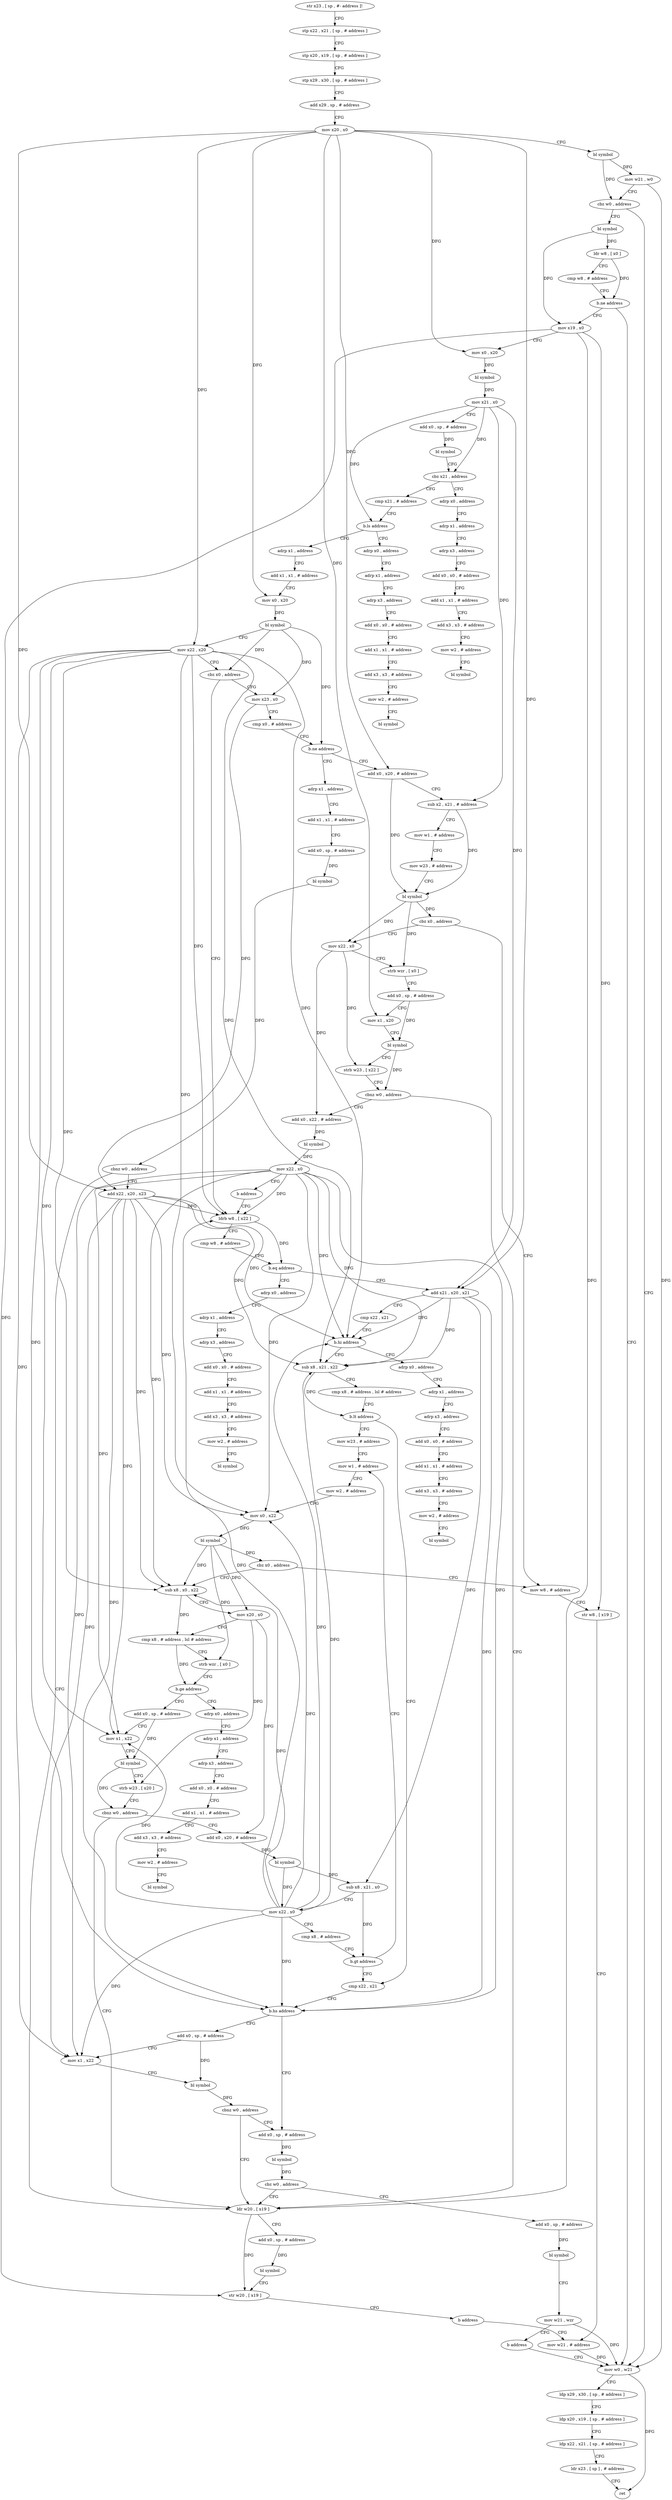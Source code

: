 digraph "func" {
"4234908" [label = "str x23 , [ sp , #- address ]!" ]
"4234912" [label = "stp x22 , x21 , [ sp , # address ]" ]
"4234916" [label = "stp x20 , x19 , [ sp , # address ]" ]
"4234920" [label = "stp x29 , x30 , [ sp , # address ]" ]
"4234924" [label = "add x29 , sp , # address" ]
"4234928" [label = "mov x20 , x0" ]
"4234932" [label = "bl symbol" ]
"4234936" [label = "mov w21 , w0" ]
"4234940" [label = "cbz w0 , address" ]
"4235316" [label = "mov w0 , w21" ]
"4234944" [label = "bl symbol" ]
"4235320" [label = "ldp x29 , x30 , [ sp , # address ]" ]
"4235324" [label = "ldp x20 , x19 , [ sp , # address ]" ]
"4235328" [label = "ldp x22 , x21 , [ sp , # address ]" ]
"4235332" [label = "ldr x23 , [ sp ] , # address" ]
"4235336" [label = "ret" ]
"4234948" [label = "ldr w8 , [ x0 ]" ]
"4234952" [label = "cmp w8 , # address" ]
"4234956" [label = "b.ne address" ]
"4234960" [label = "mov x19 , x0" ]
"4234964" [label = "mov x0 , x20" ]
"4234968" [label = "bl symbol" ]
"4234972" [label = "mov x21 , x0" ]
"4234976" [label = "add x0 , sp , # address" ]
"4234980" [label = "bl symbol" ]
"4234984" [label = "cbz x21 , address" ]
"4235388" [label = "adrp x0 , address" ]
"4234988" [label = "cmp x21 , # address" ]
"4235392" [label = "adrp x1 , address" ]
"4235396" [label = "adrp x3 , address" ]
"4235400" [label = "add x0 , x0 , # address" ]
"4235404" [label = "add x1 , x1 , # address" ]
"4235408" [label = "add x3 , x3 , # address" ]
"4235412" [label = "mov w2 , # address" ]
"4235416" [label = "bl symbol" ]
"4234992" [label = "b.ls address" ]
"4235420" [label = "adrp x0 , address" ]
"4234996" [label = "adrp x1 , address" ]
"4235424" [label = "adrp x1 , address" ]
"4235428" [label = "adrp x3 , address" ]
"4235432" [label = "add x0 , x0 , # address" ]
"4235436" [label = "add x1 , x1 , # address" ]
"4235440" [label = "add x3 , x3 , # address" ]
"4235444" [label = "mov w2 , # address" ]
"4235448" [label = "bl symbol" ]
"4235000" [label = "add x1 , x1 , # address" ]
"4235004" [label = "mov x0 , x20" ]
"4235008" [label = "bl symbol" ]
"4235012" [label = "mov x22 , x20" ]
"4235016" [label = "cbz x0 , address" ]
"4235124" [label = "ldrb w8 , [ x22 ]" ]
"4235020" [label = "mov x23 , x0" ]
"4235128" [label = "cmp w8 , # address" ]
"4235132" [label = "b.eq address" ]
"4235452" [label = "adrp x0 , address" ]
"4235136" [label = "add x21 , x20 , x21" ]
"4235024" [label = "cmp x0 , # address" ]
"4235028" [label = "b.ne address" ]
"4235100" [label = "adrp x1 , address" ]
"4235032" [label = "add x0 , x20 , # address" ]
"4235456" [label = "adrp x1 , address" ]
"4235460" [label = "adrp x3 , address" ]
"4235464" [label = "add x0 , x0 , # address" ]
"4235468" [label = "add x1 , x1 , # address" ]
"4235472" [label = "add x3 , x3 , # address" ]
"4235476" [label = "mov w2 , # address" ]
"4235480" [label = "bl symbol" ]
"4235140" [label = "cmp x22 , x21" ]
"4235144" [label = "b.hi address" ]
"4235484" [label = "adrp x0 , address" ]
"4235148" [label = "sub x8 , x21 , x22" ]
"4235104" [label = "add x1 , x1 , # address" ]
"4235108" [label = "add x0 , sp , # address" ]
"4235112" [label = "bl symbol" ]
"4235116" [label = "cbnz w0 , address" ]
"4235284" [label = "ldr w20 , [ x19 ]" ]
"4235120" [label = "add x22 , x20 , x23" ]
"4235036" [label = "sub x2 , x21 , # address" ]
"4235040" [label = "mov w1 , # address" ]
"4235044" [label = "mov w23 , # address" ]
"4235048" [label = "bl symbol" ]
"4235052" [label = "cbz x0 , address" ]
"4235304" [label = "mov w8 , # address" ]
"4235056" [label = "mov x22 , x0" ]
"4235488" [label = "adrp x1 , address" ]
"4235492" [label = "adrp x3 , address" ]
"4235496" [label = "add x0 , x0 , # address" ]
"4235500" [label = "add x1 , x1 , # address" ]
"4235504" [label = "add x3 , x3 , # address" ]
"4235508" [label = "mov w2 , # address" ]
"4235512" [label = "bl symbol" ]
"4235152" [label = "cmp x8 , # address , lsl # address" ]
"4235156" [label = "b.lt address" ]
"4235248" [label = "cmp x22 , x21" ]
"4235160" [label = "mov w23 , # address" ]
"4235288" [label = "add x0 , sp , # address" ]
"4235292" [label = "bl symbol" ]
"4235296" [label = "str w20 , [ x19 ]" ]
"4235300" [label = "b address" ]
"4235312" [label = "mov w21 , # address" ]
"4235308" [label = "str w8 , [ x19 ]" ]
"4235060" [label = "strb wzr , [ x0 ]" ]
"4235064" [label = "add x0 , sp , # address" ]
"4235068" [label = "mov x1 , x20" ]
"4235072" [label = "bl symbol" ]
"4235076" [label = "strb w23 , [ x22 ]" ]
"4235080" [label = "cbnz w0 , address" ]
"4235084" [label = "add x0 , x22 , # address" ]
"4235252" [label = "b.hs address" ]
"4235272" [label = "add x0 , sp , # address" ]
"4235256" [label = "add x0 , sp , # address" ]
"4235164" [label = "mov w1 , # address" ]
"4235088" [label = "bl symbol" ]
"4235092" [label = "mov x22 , x0" ]
"4235096" [label = "b address" ]
"4235276" [label = "bl symbol" ]
"4235280" [label = "cbz w0 , address" ]
"4235340" [label = "add x0 , sp , # address" ]
"4235260" [label = "mov x1 , x22" ]
"4235264" [label = "bl symbol" ]
"4235268" [label = "cbnz w0 , address" ]
"4235184" [label = "sub x8 , x0 , x22" ]
"4235188" [label = "mov x20 , x0" ]
"4235192" [label = "cmp x8 , # address , lsl # address" ]
"4235196" [label = "strb wzr , [ x0 ]" ]
"4235200" [label = "b.ge address" ]
"4235356" [label = "adrp x0 , address" ]
"4235204" [label = "add x0 , sp , # address" ]
"4235344" [label = "bl symbol" ]
"4235348" [label = "mov w21 , wzr" ]
"4235352" [label = "b address" ]
"4235360" [label = "adrp x1 , address" ]
"4235364" [label = "adrp x3 , address" ]
"4235368" [label = "add x0 , x0 , # address" ]
"4235372" [label = "add x1 , x1 , # address" ]
"4235376" [label = "add x3 , x3 , # address" ]
"4235380" [label = "mov w2 , # address" ]
"4235384" [label = "bl symbol" ]
"4235208" [label = "mov x1 , x22" ]
"4235212" [label = "bl symbol" ]
"4235216" [label = "strb w23 , [ x20 ]" ]
"4235220" [label = "cbnz w0 , address" ]
"4235224" [label = "add x0 , x20 , # address" ]
"4235228" [label = "bl symbol" ]
"4235232" [label = "sub x8 , x21 , x0" ]
"4235236" [label = "mov x22 , x0" ]
"4235240" [label = "cmp x8 , # address" ]
"4235244" [label = "b.gt address" ]
"4235168" [label = "mov w2 , # address" ]
"4235172" [label = "mov x0 , x22" ]
"4235176" [label = "bl symbol" ]
"4235180" [label = "cbz x0 , address" ]
"4234908" -> "4234912" [ label = "CFG" ]
"4234912" -> "4234916" [ label = "CFG" ]
"4234916" -> "4234920" [ label = "CFG" ]
"4234920" -> "4234924" [ label = "CFG" ]
"4234924" -> "4234928" [ label = "CFG" ]
"4234928" -> "4234932" [ label = "CFG" ]
"4234928" -> "4234964" [ label = "DFG" ]
"4234928" -> "4235004" [ label = "DFG" ]
"4234928" -> "4235012" [ label = "DFG" ]
"4234928" -> "4235136" [ label = "DFG" ]
"4234928" -> "4235032" [ label = "DFG" ]
"4234928" -> "4235120" [ label = "DFG" ]
"4234928" -> "4235068" [ label = "DFG" ]
"4234932" -> "4234936" [ label = "DFG" ]
"4234932" -> "4234940" [ label = "DFG" ]
"4234936" -> "4234940" [ label = "CFG" ]
"4234936" -> "4235316" [ label = "DFG" ]
"4234940" -> "4235316" [ label = "CFG" ]
"4234940" -> "4234944" [ label = "CFG" ]
"4235316" -> "4235320" [ label = "CFG" ]
"4235316" -> "4235336" [ label = "DFG" ]
"4234944" -> "4234948" [ label = "DFG" ]
"4234944" -> "4234960" [ label = "DFG" ]
"4235320" -> "4235324" [ label = "CFG" ]
"4235324" -> "4235328" [ label = "CFG" ]
"4235328" -> "4235332" [ label = "CFG" ]
"4235332" -> "4235336" [ label = "CFG" ]
"4234948" -> "4234952" [ label = "CFG" ]
"4234948" -> "4234956" [ label = "DFG" ]
"4234952" -> "4234956" [ label = "CFG" ]
"4234956" -> "4235316" [ label = "CFG" ]
"4234956" -> "4234960" [ label = "CFG" ]
"4234960" -> "4234964" [ label = "CFG" ]
"4234960" -> "4235284" [ label = "DFG" ]
"4234960" -> "4235296" [ label = "DFG" ]
"4234960" -> "4235308" [ label = "DFG" ]
"4234964" -> "4234968" [ label = "DFG" ]
"4234968" -> "4234972" [ label = "DFG" ]
"4234972" -> "4234976" [ label = "CFG" ]
"4234972" -> "4234984" [ label = "DFG" ]
"4234972" -> "4234992" [ label = "DFG" ]
"4234972" -> "4235136" [ label = "DFG" ]
"4234972" -> "4235036" [ label = "DFG" ]
"4234976" -> "4234980" [ label = "DFG" ]
"4234980" -> "4234984" [ label = "CFG" ]
"4234984" -> "4235388" [ label = "CFG" ]
"4234984" -> "4234988" [ label = "CFG" ]
"4235388" -> "4235392" [ label = "CFG" ]
"4234988" -> "4234992" [ label = "CFG" ]
"4235392" -> "4235396" [ label = "CFG" ]
"4235396" -> "4235400" [ label = "CFG" ]
"4235400" -> "4235404" [ label = "CFG" ]
"4235404" -> "4235408" [ label = "CFG" ]
"4235408" -> "4235412" [ label = "CFG" ]
"4235412" -> "4235416" [ label = "CFG" ]
"4234992" -> "4235420" [ label = "CFG" ]
"4234992" -> "4234996" [ label = "CFG" ]
"4235420" -> "4235424" [ label = "CFG" ]
"4234996" -> "4235000" [ label = "CFG" ]
"4235424" -> "4235428" [ label = "CFG" ]
"4235428" -> "4235432" [ label = "CFG" ]
"4235432" -> "4235436" [ label = "CFG" ]
"4235436" -> "4235440" [ label = "CFG" ]
"4235440" -> "4235444" [ label = "CFG" ]
"4235444" -> "4235448" [ label = "CFG" ]
"4235000" -> "4235004" [ label = "CFG" ]
"4235004" -> "4235008" [ label = "DFG" ]
"4235008" -> "4235012" [ label = "CFG" ]
"4235008" -> "4235016" [ label = "DFG" ]
"4235008" -> "4235020" [ label = "DFG" ]
"4235008" -> "4235028" [ label = "DFG" ]
"4235012" -> "4235016" [ label = "CFG" ]
"4235012" -> "4235124" [ label = "DFG" ]
"4235012" -> "4235144" [ label = "DFG" ]
"4235012" -> "4235148" [ label = "DFG" ]
"4235012" -> "4235252" [ label = "DFG" ]
"4235012" -> "4235260" [ label = "DFG" ]
"4235012" -> "4235172" [ label = "DFG" ]
"4235012" -> "4235184" [ label = "DFG" ]
"4235012" -> "4235208" [ label = "DFG" ]
"4235016" -> "4235124" [ label = "CFG" ]
"4235016" -> "4235020" [ label = "CFG" ]
"4235124" -> "4235128" [ label = "CFG" ]
"4235124" -> "4235132" [ label = "DFG" ]
"4235020" -> "4235024" [ label = "CFG" ]
"4235020" -> "4235120" [ label = "DFG" ]
"4235128" -> "4235132" [ label = "CFG" ]
"4235132" -> "4235452" [ label = "CFG" ]
"4235132" -> "4235136" [ label = "CFG" ]
"4235452" -> "4235456" [ label = "CFG" ]
"4235136" -> "4235140" [ label = "CFG" ]
"4235136" -> "4235144" [ label = "DFG" ]
"4235136" -> "4235148" [ label = "DFG" ]
"4235136" -> "4235252" [ label = "DFG" ]
"4235136" -> "4235232" [ label = "DFG" ]
"4235024" -> "4235028" [ label = "CFG" ]
"4235028" -> "4235100" [ label = "CFG" ]
"4235028" -> "4235032" [ label = "CFG" ]
"4235100" -> "4235104" [ label = "CFG" ]
"4235032" -> "4235036" [ label = "CFG" ]
"4235032" -> "4235048" [ label = "DFG" ]
"4235456" -> "4235460" [ label = "CFG" ]
"4235460" -> "4235464" [ label = "CFG" ]
"4235464" -> "4235468" [ label = "CFG" ]
"4235468" -> "4235472" [ label = "CFG" ]
"4235472" -> "4235476" [ label = "CFG" ]
"4235476" -> "4235480" [ label = "CFG" ]
"4235140" -> "4235144" [ label = "CFG" ]
"4235144" -> "4235484" [ label = "CFG" ]
"4235144" -> "4235148" [ label = "CFG" ]
"4235484" -> "4235488" [ label = "CFG" ]
"4235148" -> "4235152" [ label = "CFG" ]
"4235148" -> "4235156" [ label = "DFG" ]
"4235104" -> "4235108" [ label = "CFG" ]
"4235108" -> "4235112" [ label = "DFG" ]
"4235112" -> "4235116" [ label = "DFG" ]
"4235116" -> "4235284" [ label = "CFG" ]
"4235116" -> "4235120" [ label = "CFG" ]
"4235284" -> "4235288" [ label = "CFG" ]
"4235284" -> "4235296" [ label = "DFG" ]
"4235120" -> "4235124" [ label = "DFG" ]
"4235120" -> "4235148" [ label = "DFG" ]
"4235120" -> "4235144" [ label = "DFG" ]
"4235120" -> "4235252" [ label = "DFG" ]
"4235120" -> "4235260" [ label = "DFG" ]
"4235120" -> "4235172" [ label = "DFG" ]
"4235120" -> "4235184" [ label = "DFG" ]
"4235120" -> "4235208" [ label = "DFG" ]
"4235036" -> "4235040" [ label = "CFG" ]
"4235036" -> "4235048" [ label = "DFG" ]
"4235040" -> "4235044" [ label = "CFG" ]
"4235044" -> "4235048" [ label = "CFG" ]
"4235048" -> "4235052" [ label = "DFG" ]
"4235048" -> "4235056" [ label = "DFG" ]
"4235048" -> "4235060" [ label = "DFG" ]
"4235052" -> "4235304" [ label = "CFG" ]
"4235052" -> "4235056" [ label = "CFG" ]
"4235304" -> "4235308" [ label = "CFG" ]
"4235056" -> "4235060" [ label = "CFG" ]
"4235056" -> "4235076" [ label = "DFG" ]
"4235056" -> "4235084" [ label = "DFG" ]
"4235488" -> "4235492" [ label = "CFG" ]
"4235492" -> "4235496" [ label = "CFG" ]
"4235496" -> "4235500" [ label = "CFG" ]
"4235500" -> "4235504" [ label = "CFG" ]
"4235504" -> "4235508" [ label = "CFG" ]
"4235508" -> "4235512" [ label = "CFG" ]
"4235152" -> "4235156" [ label = "CFG" ]
"4235156" -> "4235248" [ label = "CFG" ]
"4235156" -> "4235160" [ label = "CFG" ]
"4235248" -> "4235252" [ label = "CFG" ]
"4235160" -> "4235164" [ label = "CFG" ]
"4235288" -> "4235292" [ label = "DFG" ]
"4235292" -> "4235296" [ label = "CFG" ]
"4235296" -> "4235300" [ label = "CFG" ]
"4235300" -> "4235312" [ label = "CFG" ]
"4235312" -> "4235316" [ label = "DFG" ]
"4235308" -> "4235312" [ label = "CFG" ]
"4235060" -> "4235064" [ label = "CFG" ]
"4235064" -> "4235068" [ label = "CFG" ]
"4235064" -> "4235072" [ label = "DFG" ]
"4235068" -> "4235072" [ label = "CFG" ]
"4235072" -> "4235076" [ label = "CFG" ]
"4235072" -> "4235080" [ label = "DFG" ]
"4235076" -> "4235080" [ label = "CFG" ]
"4235080" -> "4235284" [ label = "CFG" ]
"4235080" -> "4235084" [ label = "CFG" ]
"4235084" -> "4235088" [ label = "DFG" ]
"4235252" -> "4235272" [ label = "CFG" ]
"4235252" -> "4235256" [ label = "CFG" ]
"4235272" -> "4235276" [ label = "DFG" ]
"4235256" -> "4235260" [ label = "CFG" ]
"4235256" -> "4235264" [ label = "DFG" ]
"4235164" -> "4235168" [ label = "CFG" ]
"4235088" -> "4235092" [ label = "DFG" ]
"4235092" -> "4235096" [ label = "CFG" ]
"4235092" -> "4235124" [ label = "DFG" ]
"4235092" -> "4235148" [ label = "DFG" ]
"4235092" -> "4235144" [ label = "DFG" ]
"4235092" -> "4235252" [ label = "DFG" ]
"4235092" -> "4235260" [ label = "DFG" ]
"4235092" -> "4235172" [ label = "DFG" ]
"4235092" -> "4235184" [ label = "DFG" ]
"4235092" -> "4235208" [ label = "DFG" ]
"4235096" -> "4235124" [ label = "CFG" ]
"4235276" -> "4235280" [ label = "DFG" ]
"4235280" -> "4235340" [ label = "CFG" ]
"4235280" -> "4235284" [ label = "CFG" ]
"4235340" -> "4235344" [ label = "DFG" ]
"4235260" -> "4235264" [ label = "CFG" ]
"4235264" -> "4235268" [ label = "DFG" ]
"4235268" -> "4235284" [ label = "CFG" ]
"4235268" -> "4235272" [ label = "CFG" ]
"4235184" -> "4235188" [ label = "CFG" ]
"4235184" -> "4235192" [ label = "DFG" ]
"4235188" -> "4235192" [ label = "CFG" ]
"4235188" -> "4235216" [ label = "DFG" ]
"4235188" -> "4235224" [ label = "DFG" ]
"4235192" -> "4235196" [ label = "CFG" ]
"4235192" -> "4235200" [ label = "DFG" ]
"4235196" -> "4235200" [ label = "CFG" ]
"4235200" -> "4235356" [ label = "CFG" ]
"4235200" -> "4235204" [ label = "CFG" ]
"4235356" -> "4235360" [ label = "CFG" ]
"4235204" -> "4235208" [ label = "CFG" ]
"4235204" -> "4235212" [ label = "DFG" ]
"4235344" -> "4235348" [ label = "CFG" ]
"4235348" -> "4235352" [ label = "CFG" ]
"4235348" -> "4235316" [ label = "DFG" ]
"4235352" -> "4235316" [ label = "CFG" ]
"4235360" -> "4235364" [ label = "CFG" ]
"4235364" -> "4235368" [ label = "CFG" ]
"4235368" -> "4235372" [ label = "CFG" ]
"4235372" -> "4235376" [ label = "CFG" ]
"4235376" -> "4235380" [ label = "CFG" ]
"4235380" -> "4235384" [ label = "CFG" ]
"4235208" -> "4235212" [ label = "CFG" ]
"4235212" -> "4235216" [ label = "CFG" ]
"4235212" -> "4235220" [ label = "DFG" ]
"4235216" -> "4235220" [ label = "CFG" ]
"4235220" -> "4235284" [ label = "CFG" ]
"4235220" -> "4235224" [ label = "CFG" ]
"4235224" -> "4235228" [ label = "DFG" ]
"4235228" -> "4235232" [ label = "DFG" ]
"4235228" -> "4235236" [ label = "DFG" ]
"4235232" -> "4235236" [ label = "CFG" ]
"4235232" -> "4235244" [ label = "DFG" ]
"4235236" -> "4235240" [ label = "CFG" ]
"4235236" -> "4235124" [ label = "DFG" ]
"4235236" -> "4235148" [ label = "DFG" ]
"4235236" -> "4235260" [ label = "DFG" ]
"4235236" -> "4235172" [ label = "DFG" ]
"4235236" -> "4235184" [ label = "DFG" ]
"4235236" -> "4235208" [ label = "DFG" ]
"4235236" -> "4235144" [ label = "DFG" ]
"4235236" -> "4235252" [ label = "DFG" ]
"4235240" -> "4235244" [ label = "CFG" ]
"4235244" -> "4235164" [ label = "CFG" ]
"4235244" -> "4235248" [ label = "CFG" ]
"4235168" -> "4235172" [ label = "CFG" ]
"4235172" -> "4235176" [ label = "DFG" ]
"4235176" -> "4235180" [ label = "DFG" ]
"4235176" -> "4235184" [ label = "DFG" ]
"4235176" -> "4235188" [ label = "DFG" ]
"4235176" -> "4235196" [ label = "DFG" ]
"4235180" -> "4235304" [ label = "CFG" ]
"4235180" -> "4235184" [ label = "CFG" ]
}
